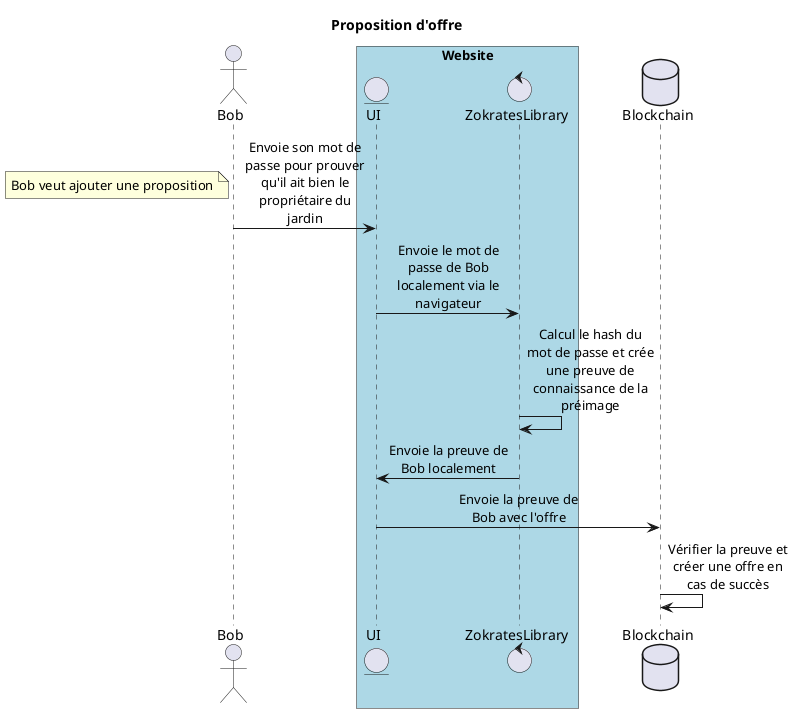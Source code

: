 @startuml proposerOffre
title **Proposition d'offre**
skinparam sequenceMessageAlign center
skinparam maxMessageSize 130
actor Bob
box "Website" #LightBlue
entity UI
control ZokratesLibrary
end box
database Blockchain

Bob -> UI: Envoie son mot de passe pour prouver qu'il ait bien le propriétaire du jardin
note left: Bob veut ajouter une proposition

UI -> ZokratesLibrary: Envoie le mot de passe de Bob localement via le navigateur
ZokratesLibrary->ZokratesLibrary: Calcul le hash du mot de passe et crée une preuve de connaissance de la préimage
ZokratesLibrary->UI: Envoie la preuve de Bob localement
UI -> Blockchain: Envoie la preuve de Bob avec l'offre
Blockchain->Blockchain: Vérifier la preuve et créer une offre en cas de succès

@enduml